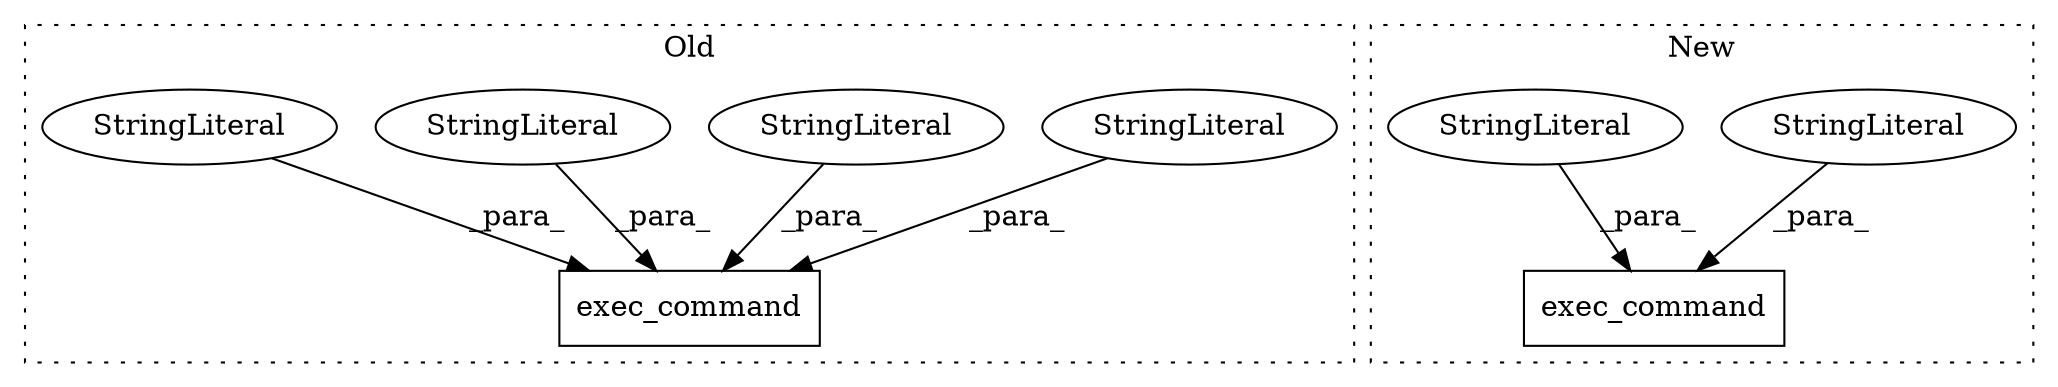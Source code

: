 digraph G {
subgraph cluster0 {
1 [label="exec_command" a="32" s="815,866" l="13,1" shape="box"];
4 [label="StringLiteral" a="45" s="856" l="6" shape="ellipse"];
6 [label="StringLiteral" a="45" s="828" l="5" shape="ellipse"];
7 [label="StringLiteral" a="45" s="846" l="9" shape="ellipse"];
8 [label="StringLiteral" a="45" s="834" l="11" shape="ellipse"];
label = "Old";
style="dotted";
}
subgraph cluster1 {
2 [label="exec_command" a="32" s="913,965" l="13,1" shape="box"];
3 [label="StringLiteral" a="45" s="943" l="8" shape="ellipse"];
5 [label="StringLiteral" a="45" s="926" l="5" shape="ellipse"];
label = "New";
style="dotted";
}
3 -> 2 [label="_para_"];
4 -> 1 [label="_para_"];
5 -> 2 [label="_para_"];
6 -> 1 [label="_para_"];
7 -> 1 [label="_para_"];
8 -> 1 [label="_para_"];
}
